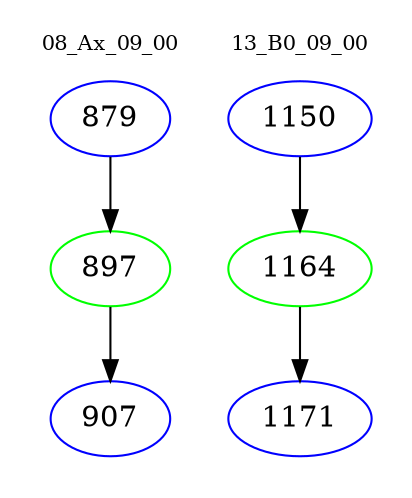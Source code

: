 digraph{
subgraph cluster_0 {
color = white
label = "08_Ax_09_00";
fontsize=10;
T0_879 [label="879", color="blue"]
T0_879 -> T0_897 [color="black"]
T0_897 [label="897", color="green"]
T0_897 -> T0_907 [color="black"]
T0_907 [label="907", color="blue"]
}
subgraph cluster_1 {
color = white
label = "13_B0_09_00";
fontsize=10;
T1_1150 [label="1150", color="blue"]
T1_1150 -> T1_1164 [color="black"]
T1_1164 [label="1164", color="green"]
T1_1164 -> T1_1171 [color="black"]
T1_1171 [label="1171", color="blue"]
}
}

